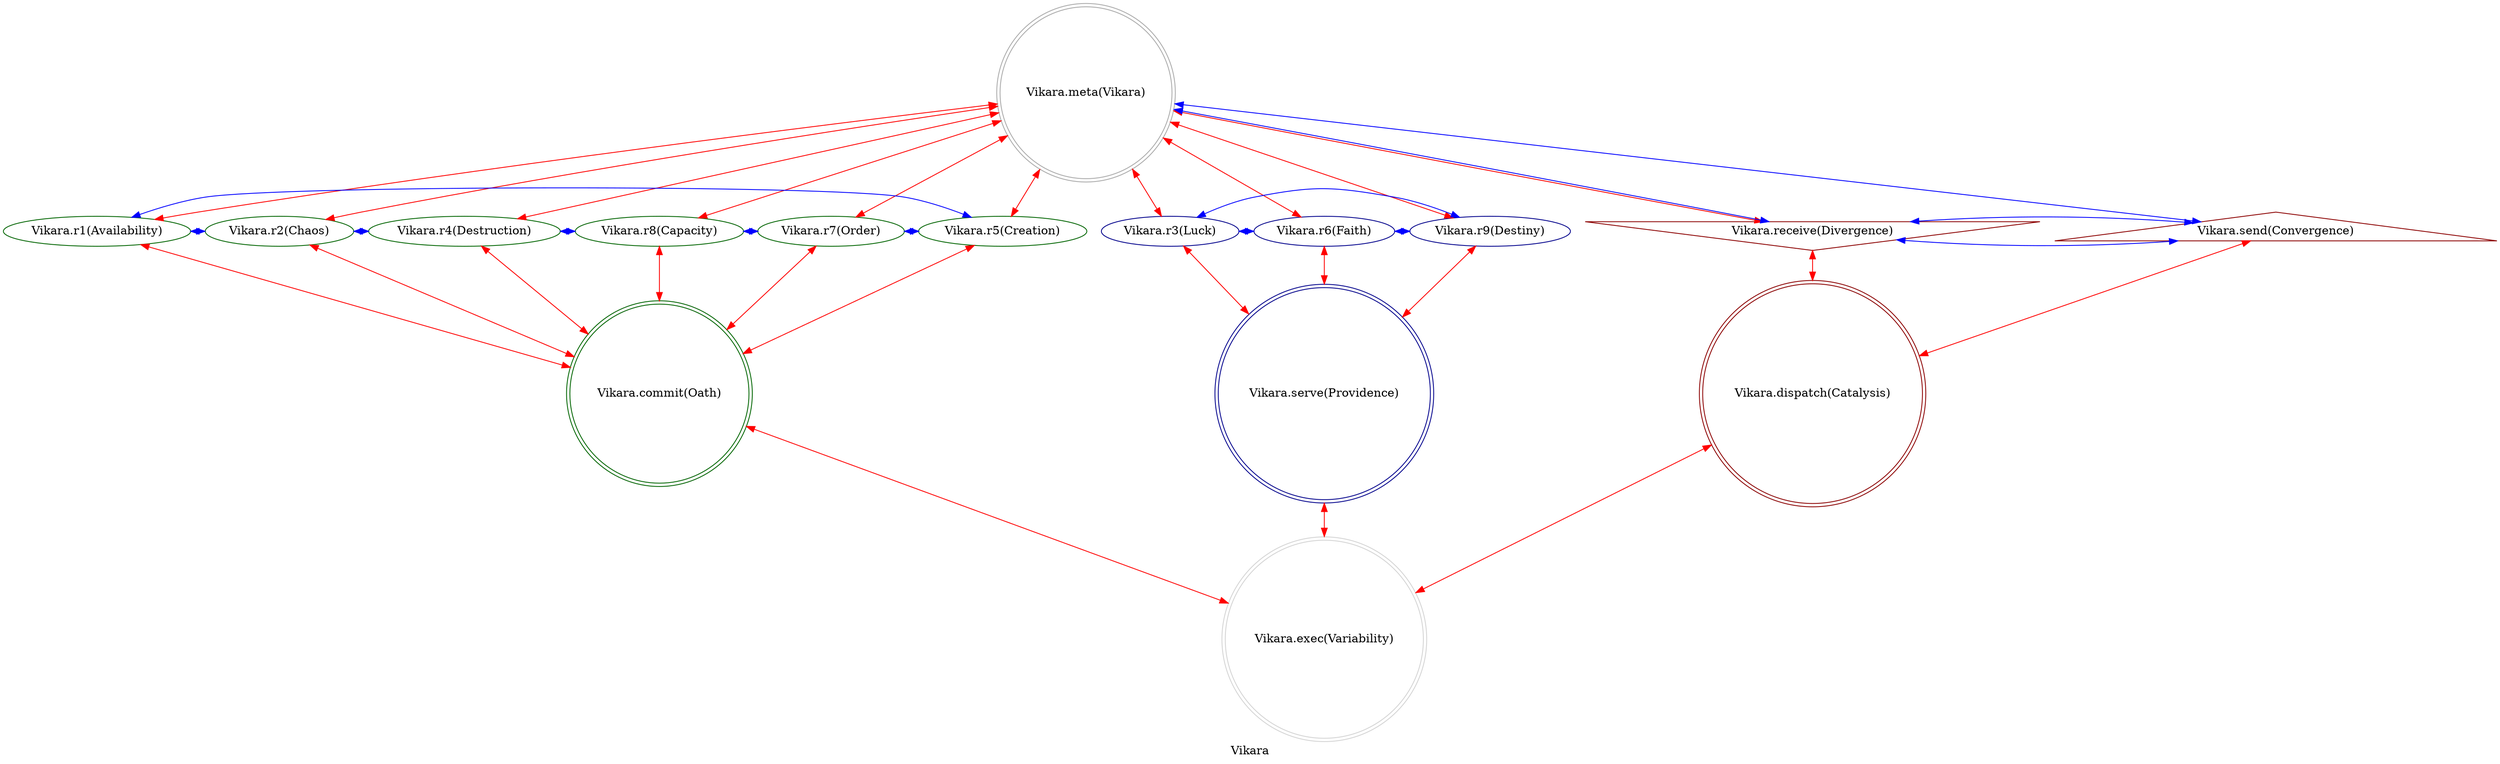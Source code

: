 strict digraph VikaraFactor {
    label = "Vikara";
    comment = "The cosmic principle of transformation and change in MythOS—governing all processes of divergence, convergence, and metamorphosis.";
    
    0 -> {1 2 4 8 7 5 3 6 9 a b} [dir = both; color = "red";];
    {a b} -> c [dir = both; color = "red";];
    {1 2 4 8 7 5} -> d [dir = both; color = "red";];
    {3 6 9} -> e [dir = both; color = "red";];
    {c d e} -> f [dir = both; color = "red";];
    
    a -> b -> a [dir = both; color = "blue";];
    a -> 0 -> b [dir = both; color = "blue";];
    3 -> 6 -> 9 -> 3 [dir = both; color = "blue";];
    1 -> 2 -> 4 -> 8 -> 7 -> 5 -> 1 [dir = both; color = "blue";];
    
    subgraph {
        rank = same;
        0;
    }
    subgraph {
        rank = same;
        3;
        6;
        9;
        1;
        2;
        4;
        8;
        7;
        5;
        a;
        b;
    }
    subgraph {
        rank = same;
        c;
        d;
        e;
    }
    subgraph {
        rank = same;
        f;
    }
    
    a [label = "Vikara.receive(Divergence)";comment = "Potential: Branching possibilities—the infinite paths reality could take, the raw material of all change and variation.";shape = invtriangle;color = darkred;];
    0 [label = "Vikara.meta(Vikara)";comment = "Abstract: Transformation itself—the universal principle that all things can and must change their state, form, or nature.";shape = doublecircle;color = darkgray;];
    b [label = "Vikara.send(Convergence)";comment = "Manifest: Synthesized outcomes—the coming together of disparate elements into new unified wholes and resolutions.";shape = triangle;color = darkred;];
    
    1 [label = "Vikara.r1(Availability)";comment = "Initiation: Open potential—the state of readiness for change, when conditions permit transformation to begin.";color = darkgreen;];
    2 [label = "Vikara.r2(Chaos)";comment = "Response: Creative dissolution—the breakdown of existing patterns that makes space for new arrangements to emerge.";color = darkgreen;];
    4 [label = "Vikara.r4(Destruction)";comment = "Integration: Necessary ending—the deliberate dismantling of old forms to liberate their constituent elements.";color = darkgreen;];
    8 [label = "Vikara.r8(Capacity)";comment = "Reflection: Transformative potential—the measure of how much change a system can undergo or contain.";color = darkgreen;];
    7 [label = "Vikara.r7(Order)";comment = "Consolidation: Emergent structure—the new patterns and organizations that crystallize from transformative processes.";color = darkgreen;];
    5 [label = "Vikara.r5(Creation)";comment = "Propagation: Novel emergence—the birth of entirely new forms, relationships, and possibilities.";color = darkgreen;];
    
    3 [label = "Vikara.r3(Luck)";comment = "Thesis: Fortuitous chance—the aspect of transformation that operates beyond predictable cause and effect.";color = darkblue;];
    6 [label = "Vikara.r6(Faith)";comment = "Antithesis: Trust in process—the commitment to transformation even when outcomes cannot be guaranteed or seen.";color = darkblue;];
    9 [label = "Vikara.r9(Destiny)";comment = "Synthesis: Meaningful pattern—the emergent purpose that gives direction and significance to transformative journeys.";color = darkblue;];
    
    c [label = "Vikara.dispatch(Catalysis)";comment = "Why-Who: Change agents and triggers—the specific catalysts and actors that initiate or guide transformations.";shape = doublecircle;color = darkred;];
    d [label = "Vikara.commit(Oath)";comment = "What-How: Binding commitment to change—the promises and contracts that lock in transformative pathways.";shape = doublecircle;color = darkgreen;];
    e [label = "Vikara.serve(Providence)";comment = "When-Where: Guided unfolding—the timing and placement of transformations within larger cosmic patterns.";shape = doublecircle;color = darkblue;];
    f [label = "Vikara.exec(Variability)";comment = "Which-Closure: Dynamic stability achieved—the state where change itself becomes the constant, reliable principle.";shape = doublecircle;color = lightgray;];
}